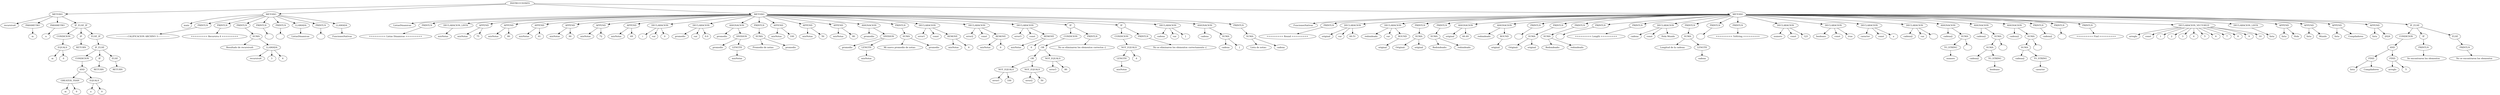 digraph G {
nodo_r[label="INSTRUCCIONES"];
nodo_0[label="METODO"];
nodo_0_id[label="recursiva4"]
nodo_0 -> nodo_0_id
nodo_1[label="PARAMETRO"];
nodo_0 -> nodo_1
nodo_1_id[label="m"]
nodo_1 -> nodo_1_id
nodo_2[label="PARAMETRO"];
nodo_0 -> nodo_2
nodo_2_id[label="n"]
nodo_2 -> nodo_2_id
nodo_0 -> nodo_3;
nodo_3[label="IF_ELSE_IF"];
nodo_3_cond[label="CONDICION"];
nodo_3 -> nodo_3_cond;
nodo_3_cond -> nodo_4;nodo_4[label="EQUALS"];
nodo_5[label="m"];
nodo_4 -> nodo_5;
nodo_6[label="0"];
nodo_4 -> nodo_6;
nodo_7[label="IF"];
nodo_3 -> nodo_7;nodo_8[label="RETURN"];
nodo_3_elseif[label="ELSE_IF"];
nodo_3 -> nodo_3_elseif;
nodo_3_elseif -> nodo_9;nodo_9[label="IF_ELSE"];
nodo_9_cond[label="CONDICION"];
nodo_9 -> nodo_9_cond;
nodo_9_cond -> nodo_10;nodo_10[label="AND"];
nodo_11[label="GREATER_THAN"];
nodo_12[label="m"];
nodo_11 -> nodo_12;
nodo_13[label="0"];
nodo_11 -> nodo_13;
nodo_10 -> nodo_11;
nodo_14[label="EQUALS"];
nodo_15[label="n"];
nodo_14 -> nodo_15;
nodo_16[label="0"];
nodo_14 -> nodo_16;
nodo_10 -> nodo_14;
nodo_17[label="IF"];
nodo_9 -> nodo_17;nodo_18[label="RETURN"];
nodo_19[label="ELSE"];
nodo_9 -> nodo_19;nodo_20[label="RETURN"];
nodo_19 -> nodo_20;
nodo_17 -> nodo_18;
nodo_7 -> nodo_8;
nodo_r -> nodo_0;
nodo_21[label="METODO"];
nodo_21_id[label="main"]
nodo_21 -> nodo_21_id
nodo_21 -> nodo_22;
nodo_22[label="PRINTLN"];
nodo_23[label="-----------------CALIFICACION ARCHIVO 3-----------------
"];
nodo_22 -> nodo_23;
nodo_21 -> nodo_24;
nodo_24[label="PRINTLN"];
nodo_25[label="========= Recursiva 4 ========="];
nodo_24 -> nodo_25;
nodo_21 -> nodo_26;
nodo_26[label="PRINTLN"];
nodo_27[label="SUMA"];
nodo_28[label="Resultado de recursiva4: "];
nodo_27 -> nodo_28;
nodo_29[label="LLAMADA"];
nodo_29_id[label="recursiva4"]
nodo_29 -> nodo_29_id
nodo_29 -> nodo_30;
nodo_30[label="3"];
nodo_29 -> nodo_31;
nodo_31[label="4"];
nodo_27 -> nodo_29;
nodo_26 -> nodo_27;
nodo_21 -> nodo_32;
nodo_32[label="PRINTLN"];
nodo_33[label=""];
nodo_32 -> nodo_33;
nodo_21 -> nodo_34;
nodo_34[label="PRINTLN"];
nodo_35[label=""];
nodo_34 -> nodo_35;
nodo_21 -> nodo_36;
nodo_36[label="LLAMADA"];
nodo_36_id[label="ListasDinamicas"]
nodo_36 -> nodo_36_id
nodo_21 -> nodo_37;
nodo_37[label="PRINTLN"];
nodo_38[label=""];
nodo_37 -> nodo_38;
nodo_21 -> nodo_39;
nodo_39[label="LLAMADA"];
nodo_39_id[label="FuncionesNativas"]
nodo_39 -> nodo_39_id
nodo_r -> nodo_21;
nodo_40[label="METODO"];
nodo_40_id[label="ListasDinamicas"]
nodo_40 -> nodo_40_id
nodo_40 -> nodo_41;
nodo_41[label="PRINTLN"];
nodo_42[label="========= Listas Dinamicas ========="];
nodo_41 -> nodo_42;
nodo_40 -> nodo_43;
nodo_43[label="DECLARACION_LISTA"];
nodo_43_id[label="misNotas"];
nodo_43 -> nodo_43_id;
nodo_40 -> nodo_44;
nodo_44[label="APPEND"];
nodo_44_id[label="misNotas"];
nodo_44 -> nodo_44_id;
nodo_45[label="75"];
nodo_44 -> nodo_45;
nodo_40 -> nodo_46;
nodo_46[label="APPEND"];
nodo_46_id[label="misNotas"];
nodo_46 -> nodo_46_id;
nodo_47[label="80"];
nodo_46 -> nodo_47;
nodo_40 -> nodo_48;
nodo_48[label="APPEND"];
nodo_48_id[label="misNotas"];
nodo_48 -> nodo_48_id;
nodo_49[label="61"];
nodo_48 -> nodo_49;
nodo_40 -> nodo_50;
nodo_50[label="APPEND"];
nodo_50_id[label="misNotas"];
nodo_50 -> nodo_50_id;
nodo_51[label="90"];
nodo_50 -> nodo_51;
nodo_40 -> nodo_52;
nodo_52[label="APPEND"];
nodo_52_id[label="misNotas"];
nodo_52 -> nodo_52_id;
nodo_53[label="72"];
nodo_52 -> nodo_53;
nodo_40 -> nodo_54;
nodo_54[label="APPEND"];
nodo_54_id[label="misNotas"];
nodo_54 -> nodo_54_id;
nodo_55[label="69"];
nodo_54 -> nodo_55;
nodo_40 -> nodo_56;
nodo_56[label="DECLARACION"];
nodo_56_id[label="i"];
nodo_56 -> nodo_56_id;
nodo_56_muta[label="var"];
nodo_56 -> nodo_56_muta;
nodo_57[label="0"];
nodo_56 -> nodo_57;
nodo_40 -> nodo_58;
nodo_58[label="DECLARACION"];
nodo_58_id[label="promedio"];
nodo_58 -> nodo_58_id;
nodo_58_muta[label="var"];
nodo_58 -> nodo_58_muta;
nodo_59[label="0.0"];
nodo_58 -> nodo_59;
nodo_40 -> nodo_60;
nodo_60[label="ASIGNACION"];
nodo_60_id[label="promedio"]
nodo_60 -> nodo_60_id
nodo_61[label="DIVISION"];
nodo_62[label="promedio"];
nodo_61 -> nodo_62;
nodo_63[label="LENGTH"];
nodo_63 -> nodo_64;
nodo_64[label="misNotas"];
nodo_61 -> nodo_63;
nodo_60 -> nodo_61;
nodo_40 -> nodo_65;
nodo_65[label="PRINTLN"];
nodo_66[label="SUMA"];
nodo_67[label="Promedio de notas: "];
nodo_66 -> nodo_67;
nodo_68[label="promedio"];
nodo_66 -> nodo_68;
nodo_65 -> nodo_66;
nodo_40 -> nodo_69;
nodo_69[label="APPEND"];
nodo_69_id[label="misNotas"];
nodo_69 -> nodo_69_id;
nodo_70[label="100"];
nodo_69 -> nodo_70;
nodo_40 -> nodo_71;
nodo_71[label="APPEND"];
nodo_71_id[label="misNotas"];
nodo_71 -> nodo_71_id;
nodo_72[label="50"];
nodo_71 -> nodo_72;
nodo_40 -> nodo_73;
nodo_73[label="APPEND"];
nodo_73_id[label="misNotas"];
nodo_73 -> nodo_73_id;
nodo_74[label="80"];
nodo_73 -> nodo_74;
nodo_40 -> nodo_75;
nodo_75[label="ASIGNACION"];
nodo_75_id[label="promedio"]
nodo_75 -> nodo_75_id
nodo_76[label="DIVISION"];
nodo_77[label="promedio"];
nodo_76 -> nodo_77;
nodo_78[label="LENGTH"];
nodo_78 -> nodo_79;
nodo_79[label="misNotas"];
nodo_76 -> nodo_78;
nodo_75 -> nodo_76;
nodo_40 -> nodo_80;
nodo_80[label="PRINTLN"];
nodo_81[label="SUMA"];
nodo_82[label="Mi nuevo promedio de notas: "];
nodo_81 -> nodo_82;
nodo_83[label="promedio"];
nodo_81 -> nodo_83;
nodo_80 -> nodo_81;
nodo_40 -> nodo_84;
nodo_84[label="DECLARACION"];
nodo_84_id[label="error1"];
nodo_84 -> nodo_84_id;
nodo_84_muta[label="const"];
nodo_84 -> nodo_84_muta;
nodo_85[label="REMOVE"];
nodo_85_id[label="misNotas"];
nodo_85 -> nodo_85_id;
nodo_86[label="6"];
nodo_85 -> nodo_86;
nodo_84 -> nodo_85;
nodo_40 -> nodo_87;
nodo_87[label="DECLARACION"];
nodo_87_id[label="error2"];
nodo_87 -> nodo_87_id;
nodo_87_muta[label="const"];
nodo_87 -> nodo_87_muta;
nodo_88[label="REMOVE"];
nodo_88_id[label="misNotas"];
nodo_88 -> nodo_88_id;
nodo_89[label="6"];
nodo_88 -> nodo_89;
nodo_87 -> nodo_88;
nodo_40 -> nodo_90;
nodo_90[label="DECLARACION"];
nodo_90_id[label="error3"];
nodo_90 -> nodo_90_id;
nodo_90_muta[label="const"];
nodo_90 -> nodo_90_muta;
nodo_91[label="REMOVE"];
nodo_91_id[label="misNotas"];
nodo_91 -> nodo_91_id;
nodo_92[label="6"];
nodo_91 -> nodo_92;
nodo_90 -> nodo_91;
nodo_40 -> nodo_93;
nodo_93[label="IF"];
nodo_93_cond[label="CONDICION"];
nodo_93 -> nodo_93_cond;
nodo_93_cond -> nodo_94;nodo_94[label="OR"];
nodo_95[label="OR"];
nodo_96[label="NOT_EQUALS"];
nodo_97[label="error1"];
nodo_96 -> nodo_97;
nodo_98[label="100"];
nodo_96 -> nodo_98;
nodo_95 -> nodo_96;
nodo_99[label="NOT_EQUALS"];
nodo_100[label="error2"];
nodo_99 -> nodo_100;
nodo_101[label="50"];
nodo_99 -> nodo_101;
nodo_95 -> nodo_99;
nodo_94 -> nodo_95;
nodo_102[label="NOT_EQUALS"];
nodo_103[label="error3"];
nodo_102 -> nodo_103;
nodo_104[label="80"];
nodo_102 -> nodo_104;
nodo_94 -> nodo_102;nodo_105[label="PRINTLN"];
nodo_106[label="No se eliminaron los elementos correctos :("];
nodo_105 -> nodo_106;
nodo_93 -> nodo_105;
nodo_40 -> nodo_107;
nodo_107[label="IF"];
nodo_107_cond[label="CONDICION"];
nodo_107 -> nodo_107_cond;
nodo_107_cond -> nodo_108;nodo_108[label="NOT_EQUALS"];
nodo_109[label="LENGTH"];
nodo_109 -> nodo_110;
nodo_110[label="misNotas"];
nodo_108 -> nodo_109;
nodo_111[label="6"];
nodo_108 -> nodo_111;nodo_112[label="PRINTLN"];
nodo_113[label="No se eliminaron los elementos correctamente :("];
nodo_112 -> nodo_113;
nodo_107 -> nodo_112;
nodo_40 -> nodo_114;
nodo_114[label="DECLARACION"];
nodo_114_id[label="cadena"];
nodo_114 -> nodo_114_id;
nodo_114_muta[label="var"];
nodo_114 -> nodo_114_muta;
nodo_115[label="["];
nodo_114 -> nodo_115;
nodo_40 -> nodo_116;
nodo_116[label="ASIGNACION"];
nodo_116_id[label="cadena"]
nodo_116 -> nodo_116_id
nodo_117[label="SUMA"];
nodo_118[label="cadena"];
nodo_117 -> nodo_118;
nodo_119[label="]"];
nodo_117 -> nodo_119;
nodo_116 -> nodo_117;
nodo_40 -> nodo_120;
nodo_120[label="PRINTLN"];
nodo_121[label="SUMA"];
nodo_122[label="Lista de notas: "];
nodo_121 -> nodo_122;
nodo_123[label="cadena"];
nodo_121 -> nodo_123;
nodo_120 -> nodo_121;
nodo_r -> nodo_40;
nodo_124[label="METODO"];
nodo_124_id[label="FuncionesNativas"]
nodo_124 -> nodo_124_id
nodo_124 -> nodo_125;
nodo_125[label="PRINTLN"];
nodo_126[label="========= Round ========="];
nodo_125 -> nodo_126;
nodo_124 -> nodo_127;
nodo_127[label="DECLARACION"];
nodo_127_id[label="original"];
nodo_127 -> nodo_127_id;
nodo_127_muta[label="var"];
nodo_127 -> nodo_127_muta;
nodo_128[label="60.51"];
nodo_127 -> nodo_128;
nodo_124 -> nodo_129;
nodo_129[label="DECLARACION"];
nodo_129_id[label="redondeado"];
nodo_129 -> nodo_129_id;
nodo_129_muta[label="var"];
nodo_129 -> nodo_129_muta;
nodo_130[label="ROUND"];
nodo_130 -> nodo_131;
nodo_131[label="original"];
nodo_129 -> nodo_130;
nodo_124 -> nodo_132;
nodo_132[label="PRINTLN"];
nodo_133[label="SUMA"];
nodo_134[label="Original: "];
nodo_133 -> nodo_134;
nodo_135[label="original"];
nodo_133 -> nodo_135;
nodo_132 -> nodo_133;
nodo_124 -> nodo_136;
nodo_136[label="PRINTLN"];
nodo_137[label="SUMA"];
nodo_138[label="Redondeado: "];
nodo_137 -> nodo_138;
nodo_139[label="redondeado"];
nodo_137 -> nodo_139;
nodo_136 -> nodo_137;
nodo_124 -> nodo_140;
nodo_140[label="ASIGNACION"];
nodo_140_id[label="original"]
nodo_140 -> nodo_140_id
nodo_141[label="60.49"];
nodo_140 -> nodo_141;
nodo_124 -> nodo_142;
nodo_142[label="ASIGNACION"];
nodo_142_id[label="redondeado"]
nodo_142 -> nodo_142_id
nodo_143[label="ROUND"];
nodo_143 -> nodo_144;
nodo_144[label="original"];
nodo_142 -> nodo_143;
nodo_124 -> nodo_145;
nodo_145[label="PRINTLN"];
nodo_146[label=""];
nodo_145 -> nodo_146;
nodo_124 -> nodo_147;
nodo_147[label="PRINTLN"];
nodo_148[label="SUMA"];
nodo_149[label="Original: "];
nodo_148 -> nodo_149;
nodo_150[label="original"];
nodo_148 -> nodo_150;
nodo_147 -> nodo_148;
nodo_124 -> nodo_151;
nodo_151[label="PRINTLN"];
nodo_152[label="SUMA"];
nodo_153[label="Redondeado: "];
nodo_152 -> nodo_153;
nodo_154[label="redondeado"];
nodo_152 -> nodo_154;
nodo_151 -> nodo_152;
nodo_124 -> nodo_155;
nodo_155[label="PRINTLN"];
nodo_156[label=""];
nodo_155 -> nodo_156;
nodo_124 -> nodo_157;
nodo_157[label="PRINTLN"];
nodo_158[label="========= Length ========="];
nodo_157 -> nodo_158;
nodo_124 -> nodo_159;
nodo_159[label="DECLARACION"];
nodo_159_id[label="cadena"];
nodo_159 -> nodo_159_id;
nodo_159_muta[label="const"];
nodo_159 -> nodo_159_muta;
nodo_160[label="Hola Mundo"];
nodo_159 -> nodo_160;
nodo_124 -> nodo_161;
nodo_161[label="PRINTLN"];
nodo_162[label="SUMA"];
nodo_163[label="Longitud de la cadena: "];
nodo_162 -> nodo_163;
nodo_164[label="LENGTH"];
nodo_164 -> nodo_165;
nodo_165[label="cadena"];
nodo_162 -> nodo_164;
nodo_161 -> nodo_162;
nodo_124 -> nodo_166;
nodo_166[label="PRINTLN"];
nodo_167[label=""];
nodo_166 -> nodo_167;
nodo_124 -> nodo_168;
nodo_168[label="PRINTLN"];
nodo_169[label="========= ToString ========="];
nodo_168 -> nodo_169;
nodo_124 -> nodo_170;
nodo_170[label="DECLARACION"];
nodo_170_id[label="numero"];
nodo_170 -> nodo_170_id;
nodo_170_muta[label="const"];
nodo_170 -> nodo_170_muta;
nodo_171[label="123"];
nodo_170 -> nodo_171;
nodo_124 -> nodo_172;
nodo_172[label="DECLARACION"];
nodo_172_id[label="booleano"];
nodo_172 -> nodo_172_id;
nodo_172_muta[label="const"];
nodo_172 -> nodo_172_muta;
nodo_173[label="true"];
nodo_172 -> nodo_173;
nodo_124 -> nodo_174;
nodo_174[label="DECLARACION"];
nodo_174_id[label="caracter"];
nodo_174 -> nodo_174_id;
nodo_174_muta[label="const"];
nodo_174 -> nodo_174_muta;
nodo_175[label="a"];
nodo_174 -> nodo_175;
nodo_124 -> nodo_176;
nodo_176[label="DECLARACION"];
nodo_176_id[label="cadena2"];
nodo_176 -> nodo_176_id;
nodo_176_muta[label="var"];
nodo_176 -> nodo_176_muta;
nodo_177[label=""];
nodo_176 -> nodo_177;
nodo_124 -> nodo_178;
nodo_178[label="ASIGNACION"];
nodo_178_id[label="cadena2"]
nodo_178 -> nodo_178_id
nodo_179[label="SUMA"];
nodo_180[label="TO_STRING"];
nodo_180 -> nodo_181;
nodo_181[label="numero"];
nodo_179 -> nodo_180;
nodo_182[label="
"];
nodo_179 -> nodo_182;
nodo_178 -> nodo_179;
nodo_124 -> nodo_183;
nodo_183[label="ASIGNACION"];
nodo_183_id[label="cadena2"]
nodo_183 -> nodo_183_id
nodo_184[label="SUMA"];
nodo_185[label="SUMA"];
nodo_186[label="cadena2"];
nodo_185 -> nodo_186;
nodo_187[label="TO_STRING"];
nodo_187 -> nodo_188;
nodo_188[label="booleano"];
nodo_185 -> nodo_187;
nodo_184 -> nodo_185;
nodo_189[label="
"];
nodo_184 -> nodo_189;
nodo_183 -> nodo_184;
nodo_124 -> nodo_190;
nodo_190[label="ASIGNACION"];
nodo_190_id[label="cadena2"]
nodo_190 -> nodo_190_id
nodo_191[label="SUMA"];
nodo_192[label="SUMA"];
nodo_193[label="cadena2"];
nodo_192 -> nodo_193;
nodo_194[label="TO_STRING"];
nodo_194 -> nodo_195;
nodo_195[label="caracter"];
nodo_192 -> nodo_194;
nodo_191 -> nodo_192;
nodo_196[label="
"];
nodo_191 -> nodo_196;
nodo_190 -> nodo_191;
nodo_124 -> nodo_197;
nodo_197[label="PRINTLN"];
nodo_198[label="cadena2"];
nodo_197 -> nodo_198;
nodo_124 -> nodo_199;
nodo_199[label="PRINTLN"];
nodo_200[label=""];
nodo_199 -> nodo_200;
nodo_124 -> nodo_201;
nodo_201[label="PRINTLN"];
nodo_202[label="========= Find ========="];
nodo_201 -> nodo_202;
nodo_124 -> nodo_203;
nodo_203[label="DECLARACION_VECTOR1D"];
nodo_203_id[label="arreglo"];
nodo_203 -> nodo_203_id;
nodo_203_muta[label="const"];
nodo_203 -> nodo_203_muta;
nodo_204[label="1"];
nodo_203 -> nodo_204;
nodo_205[label="2"];
nodo_203 -> nodo_205;
nodo_206[label="3"];
nodo_203 -> nodo_206;
nodo_207[label="4"];
nodo_203 -> nodo_207;
nodo_208[label="5"];
nodo_203 -> nodo_208;
nodo_209[label="6"];
nodo_203 -> nodo_209;
nodo_210[label="7"];
nodo_203 -> nodo_210;
nodo_211[label="8"];
nodo_203 -> nodo_211;
nodo_212[label="9"];
nodo_203 -> nodo_212;
nodo_213[label="10"];
nodo_203 -> nodo_213;
nodo_124 -> nodo_214;
nodo_214[label="DECLARACION_LISTA"];
nodo_214_id[label="lista"];
nodo_214 -> nodo_214_id;
nodo_124 -> nodo_215;
nodo_215[label="APPEND"];
nodo_215_id[label="lista"];
nodo_215 -> nodo_215_id;
nodo_216[label="Hola"];
nodo_215 -> nodo_216;
nodo_124 -> nodo_217;
nodo_217[label="APPEND"];
nodo_217_id[label="lista"];
nodo_217 -> nodo_217_id;
nodo_218[label="Mundo"];
nodo_217 -> nodo_218;
nodo_124 -> nodo_219;
nodo_219[label="APPEND"];
nodo_219_id[label="lista"];
nodo_219 -> nodo_219_id;
nodo_220[label="Compiladores"];
nodo_219 -> nodo_220;
nodo_124 -> nodo_221;
nodo_221[label="APPEND"];
nodo_221_id[label="lista"];
nodo_221 -> nodo_221_id;
nodo_222[label="2024"];
nodo_221 -> nodo_222;
nodo_124 -> nodo_223;
nodo_223[label="IF_ELSE"];
nodo_223_cond[label="CONDICION"];
nodo_223 -> nodo_223_cond;
nodo_223_cond -> nodo_224;nodo_224[label="AND"];
nodo_225[label="FIND"];
nodo_225_id[label="lista"];
nodo_225 -> nodo_225_id;
nodo_226[label="Compiladores"];
nodo_225 -> nodo_226;
nodo_224 -> nodo_225;
nodo_227[label="FIND"];
nodo_227_id[label="arreglo"];
nodo_227 -> nodo_227_id;
nodo_228[label="5"];
nodo_227 -> nodo_228;
nodo_224 -> nodo_227;
nodo_229[label="IF"];
nodo_223 -> nodo_229;nodo_230[label="PRINTLN"];
nodo_231[label="Se encontraron los elementos"];
nodo_230 -> nodo_231;
nodo_232[label="ELSE"];
nodo_223 -> nodo_232;nodo_233[label="PRINTLN"];
nodo_234[label="No se encontraron los elementos"];
nodo_233 -> nodo_234;
nodo_232 -> nodo_233;
nodo_229 -> nodo_230;
nodo_r -> nodo_124;
}